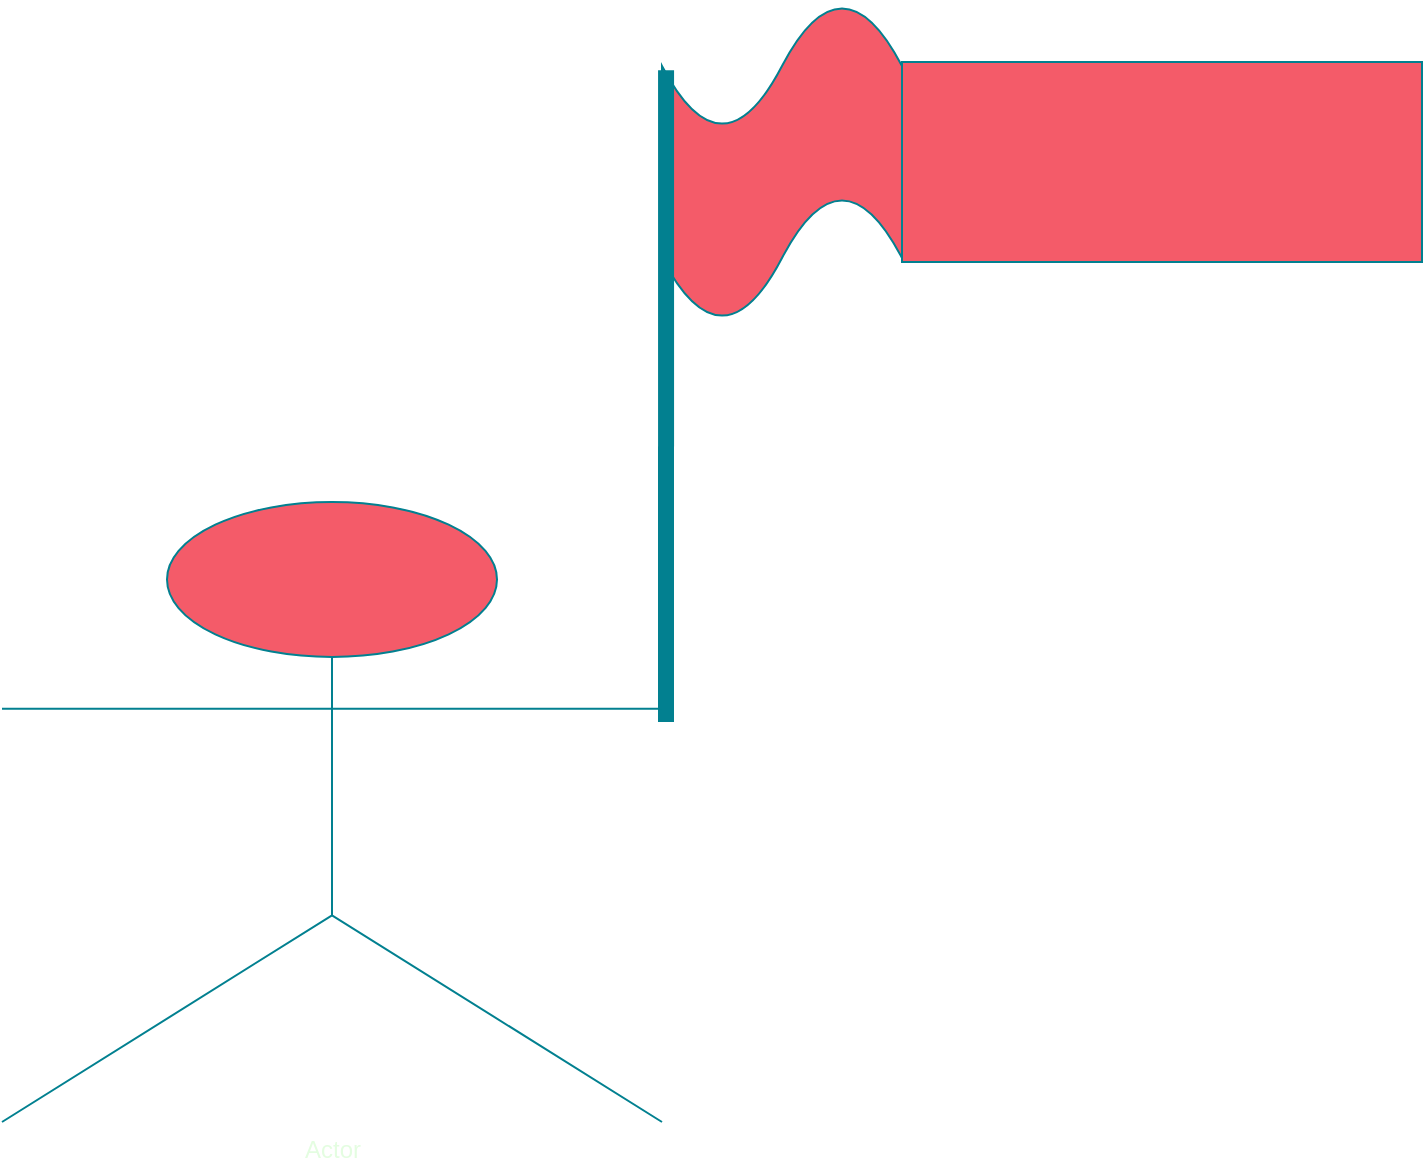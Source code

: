 <mxfile version="15.0.6" type="github">
  <diagram id="CjyDBgkY8oRkE1PANgcw" name="Page-1">
    <mxGraphModel dx="1422" dy="794" grid="1" gridSize="10" guides="1" tooltips="1" connect="1" arrows="1" fold="1" page="1" pageScale="1" pageWidth="827" pageHeight="1169" math="0" shadow="0">
      <root>
        <mxCell id="0" />
        <mxCell id="1" parent="0" />
        <mxCell id="r_-nPe3oaqjPJJ3IHo1B-1" value="" style="rounded=0;whiteSpace=wrap;html=1;sketch=0;fontColor=#E4FDE1;strokeColor=#028090;fillColor=#F45B69;" vertex="1" parent="1">
          <mxGeometry x="560" y="230" width="260" height="100" as="geometry" />
        </mxCell>
        <mxCell id="r_-nPe3oaqjPJJ3IHo1B-2" value="" style="shape=tape;whiteSpace=wrap;html=1;rounded=0;sketch=0;fontColor=#E4FDE1;strokeColor=#028090;fillColor=#F45B69;" vertex="1" parent="1">
          <mxGeometry x="440" y="200" width="120" height="160" as="geometry" />
        </mxCell>
        <mxCell id="r_-nPe3oaqjPJJ3IHo1B-3" value="" style="endArrow=none;html=1;fontColor=#E4FDE1;strokeColor=#028090;strokeWidth=8;fillColor=#F45B69;entryX=0.017;entryY=0.213;entryDx=0;entryDy=0;entryPerimeter=0;" edge="1" parent="1" target="r_-nPe3oaqjPJJ3IHo1B-2">
          <mxGeometry width="50" height="50" relative="1" as="geometry">
            <mxPoint x="442" y="560" as="sourcePoint" />
            <mxPoint x="450" y="250" as="targetPoint" />
          </mxGeometry>
        </mxCell>
        <mxCell id="r_-nPe3oaqjPJJ3IHo1B-4" value="Actor" style="shape=umlActor;verticalLabelPosition=bottom;verticalAlign=top;html=1;outlineConnect=0;rounded=0;sketch=0;fontColor=#E4FDE1;strokeColor=#028090;fillColor=#F45B69;" vertex="1" parent="1">
          <mxGeometry x="110" y="450" width="330" height="310" as="geometry" />
        </mxCell>
      </root>
    </mxGraphModel>
  </diagram>
</mxfile>
